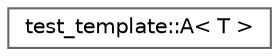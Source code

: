 digraph "类继承关系图"
{
 // LATEX_PDF_SIZE
  bgcolor="transparent";
  edge [fontname=Helvetica,fontsize=10,labelfontname=Helvetica,labelfontsize=10];
  node [fontname=Helvetica,fontsize=10,shape=box,height=0.2,width=0.4];
  rankdir="LR";
  Node0 [id="Node000000",label="test_template::A\< T \>",height=0.2,width=0.4,color="grey40", fillcolor="white", style="filled",URL="$structtest__template_1_1_a.html",tooltip=" "];
}
